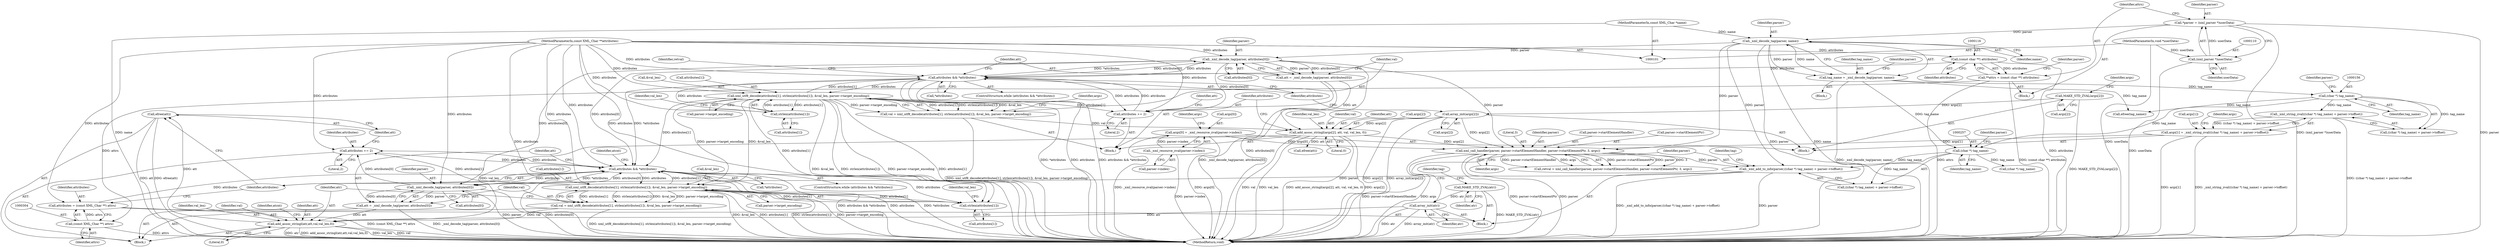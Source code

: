 digraph "0_php_dccda88f27a084bcbbb30198ace12b4e7ae961cc_6@API" {
"1000345" [label="(Call,efree(att))"];
"1000334" [label="(Call,add_assoc_stringl(atr,att,val,val_len,0))"];
"1000251" [label="(Call,array_init(atr))"];
"1000247" [label="(Call,MAKE_STD_ZVAL(atr))"];
"1000312" [label="(Call,att = _xml_decode_tag(parser, attributes[0]))"];
"1000314" [label="(Call,_xml_decode_tag(parser, attributes[0]))"];
"1000253" [label="(Call,_xml_add_to_info(parser,((char *) tag_name) + parser->toffset))"];
"1000213" [label="(Call,xml_call_handler(parser, parser->startElementHandler, parser->startElementPtr, 3, args))"];
"1000177" [label="(Call,_xml_decode_tag(parser, attributes[0]))"];
"1000133" [label="(Call,_xml_decode_tag(parser, name))"];
"1000107" [label="(Call,*parser = (xml_parser *)userData)"];
"1000109" [label="(Call,(xml_parser *)userData)"];
"1000102" [label="(MethodParameterIn,void *userData)"];
"1000103" [label="(MethodParameterIn,const XML_Char *name)"];
"1000170" [label="(Call,attributes && *attributes)"];
"1000115" [label="(Call,(const char **) attributes)"];
"1000104" [label="(MethodParameterIn,const XML_Char **attributes)"];
"1000184" [label="(Call,xml_utf8_decode(attributes[1], strlen(attributes[1]), &val_len, parser->target_encoding))"];
"1000188" [label="(Call,strlen(attributes[1]))"];
"1000205" [label="(Call,attributes += 2)"];
"1000141" [label="(Call,args[0] = _xml_resource_zval(parser->index))"];
"1000145" [label="(Call,_xml_resource_zval(parser->index))"];
"1000165" [label="(Call,array_init(args[2]))"];
"1000161" [label="(Call,MAKE_STD_ZVAL(args[2]))"];
"1000149" [label="(Call,args[1] = _xml_string_zval(((char *) tag_name) + parser->toffset))"];
"1000153" [label="(Call,_xml_string_zval(((char *) tag_name) + parser->toffset))"];
"1000155" [label="(Call,(char *) tag_name)"];
"1000131" [label="(Call,tag_name = _xml_decode_tag(parser, name))"];
"1000197" [label="(Call,add_assoc_stringl(args[2], att, val, val_len, 0))"];
"1000175" [label="(Call,att = _xml_decode_tag(parser, attributes[0]))"];
"1000182" [label="(Call,val = xml_utf8_decode(attributes[1], strlen(attributes[1]), &val_len, parser->target_encoding))"];
"1000256" [label="(Call,(char *) tag_name)"];
"1000307" [label="(Call,attributes && *attributes)"];
"1000342" [label="(Call,attributes += 2)"];
"1000321" [label="(Call,xml_utf8_decode(attributes[1], strlen(attributes[1]), &val_len, parser->target_encoding))"];
"1000325" [label="(Call,strlen(attributes[1]))"];
"1000301" [label="(Call,attributes = (const XML_Char **) attrs)"];
"1000303" [label="(Call,(const XML_Char **) attrs)"];
"1000113" [label="(Call,**attrs = (const char **) attributes)"];
"1000319" [label="(Call,val = xml_utf8_decode(attributes[1], strlen(attributes[1]), &val_len, parser->target_encoding))"];
"1000108" [label="(Identifier,parser)"];
"1000189" [label="(Call,attributes[1])"];
"1000326" [label="(Call,attributes[1])"];
"1000109" [label="(Call,(xml_parser *)userData)"];
"1000117" [label="(Identifier,attributes)"];
"1000308" [label="(Identifier,attributes)"];
"1000199" [label="(Identifier,args)"];
"1000114" [label="(Identifier,attrs)"];
"1000197" [label="(Call,add_assoc_stringl(args[2], att, val, val_len, 0))"];
"1000207" [label="(Literal,2)"];
"1000254" [label="(Identifier,parser)"];
"1000176" [label="(Identifier,att)"];
"1000131" [label="(Call,tag_name = _xml_decode_tag(parser, name))"];
"1000345" [label="(Call,efree(att))"];
"1000175" [label="(Call,att = _xml_decode_tag(parser, attributes[0]))"];
"1000161" [label="(Call,MAKE_STD_ZVAL(args[2]))"];
"1000313" [label="(Identifier,att)"];
"1000336" [label="(Identifier,att)"];
"1000218" [label="(Call,parser->startElementPtr)"];
"1000134" [label="(Identifier,parser)"];
"1000330" [label="(Identifier,val_len)"];
"1000103" [label="(MethodParameterIn,const XML_Char *name)"];
"1000162" [label="(Call,args[2])"];
"1000154" [label="(Call,((char *) tag_name) + parser->toffset)"];
"1000314" [label="(Call,_xml_decode_tag(parser, attributes[0]))"];
"1000104" [label="(MethodParameterIn,const XML_Char **attributes)"];
"1000309" [label="(Call,*attributes)"];
"1000153" [label="(Call,_xml_string_zval(((char *) tag_name) + parser->toffset))"];
"1000188" [label="(Call,strlen(attributes[1]))"];
"1000307" [label="(Call,attributes && *attributes)"];
"1000206" [label="(Identifier,attributes)"];
"1000125" [label="(Identifier,parser)"];
"1000102" [label="(MethodParameterIn,void *userData)"];
"1000204" [label="(Literal,0)"];
"1000182" [label="(Call,val = xml_utf8_decode(attributes[1], strlen(attributes[1]), &val_len, parser->target_encoding))"];
"1000179" [label="(Call,attributes[0])"];
"1000302" [label="(Identifier,attributes)"];
"1000266" [label="(Call,(char *) tag_name)"];
"1000212" [label="(Identifier,retval)"];
"1000205" [label="(Call,attributes += 2)"];
"1000174" [label="(Block,)"];
"1000253" [label="(Call,_xml_add_to_info(parser,((char *) tag_name) + parser->toffset))"];
"1000311" [label="(Block,)"];
"1000256" [label="(Call,(char *) tag_name)"];
"1000178" [label="(Identifier,parser)"];
"1000319" [label="(Call,val = xml_utf8_decode(attributes[1], strlen(attributes[1]), &val_len, parser->target_encoding))"];
"1000255" [label="(Call,((char *) tag_name) + parser->toffset)"];
"1000346" [label="(Identifier,att)"];
"1000322" [label="(Call,attributes[1])"];
"1000150" [label="(Call,args[1])"];
"1000159" [label="(Identifier,parser)"];
"1000165" [label="(Call,array_init(args[2]))"];
"1000238" [label="(Block,)"];
"1000222" [label="(Identifier,args)"];
"1000172" [label="(Call,*attributes)"];
"1000344" [label="(Literal,2)"];
"1000201" [label="(Identifier,att)"];
"1000209" [label="(Identifier,att)"];
"1000329" [label="(Call,&val_len)"];
"1000169" [label="(ControlStructure,while (attributes && *attributes))"];
"1000126" [label="(Block,)"];
"1000132" [label="(Identifier,tag_name)"];
"1000105" [label="(Block,)"];
"1000140" [label="(Block,)"];
"1000184" [label="(Call,xml_utf8_decode(attributes[1], strlen(attributes[1]), &val_len, parser->target_encoding))"];
"1000312" [label="(Call,att = _xml_decode_tag(parser, attributes[0]))"];
"1000142" [label="(Call,args[0])"];
"1000392" [label="(Call,efree(tag_name))"];
"1000315" [label="(Identifier,parser)"];
"1000221" [label="(Literal,3)"];
"1000151" [label="(Identifier,args)"];
"1000115" [label="(Call,(const char **) attributes)"];
"1000166" [label="(Call,args[2])"];
"1000325" [label="(Call,strlen(attributes[1]))"];
"1000133" [label="(Call,_xml_decode_tag(parser, name))"];
"1000113" [label="(Call,**attrs = (const char **) attributes)"];
"1000141" [label="(Call,args[0] = _xml_resource_zval(parser->index))"];
"1000193" [label="(Identifier,val_len)"];
"1000342" [label="(Call,attributes += 2)"];
"1000208" [label="(Call,efree(att))"];
"1000320" [label="(Identifier,val)"];
"1000211" [label="(Call,retval = xml_call_handler(parser, parser->startElementHandler, parser->startElementPtr, 3, args))"];
"1000263" [label="(Identifier,tag)"];
"1000335" [label="(Identifier,atr)"];
"1000198" [label="(Call,args[2])"];
"1000192" [label="(Call,&val_len)"];
"1000183" [label="(Identifier,val)"];
"1000348" [label="(Identifier,atcnt)"];
"1000334" [label="(Call,add_assoc_stringl(atr,att,val,val_len,0))"];
"1000107" [label="(Call,*parser = (xml_parser *)userData)"];
"1000214" [label="(Identifier,parser)"];
"1000185" [label="(Call,attributes[1])"];
"1000203" [label="(Identifier,val_len)"];
"1000252" [label="(Identifier,atr)"];
"1000177" [label="(Call,_xml_decode_tag(parser, attributes[0]))"];
"1000316" [label="(Call,attributes[0])"];
"1000155" [label="(Call,(char *) tag_name)"];
"1000171" [label="(Identifier,attributes)"];
"1000202" [label="(Identifier,val)"];
"1000248" [label="(Identifier,atr)"];
"1000338" [label="(Identifier,val_len)"];
"1000146" [label="(Call,parser->index)"];
"1000305" [label="(Identifier,attrs)"];
"1000343" [label="(Identifier,attributes)"];
"1000111" [label="(Identifier,userData)"];
"1000247" [label="(Call,MAKE_STD_ZVAL(atr))"];
"1000394" [label="(MethodReturn,void)"];
"1000138" [label="(Identifier,parser)"];
"1000170" [label="(Call,attributes && *attributes)"];
"1000145" [label="(Call,_xml_resource_zval(parser->index))"];
"1000163" [label="(Identifier,args)"];
"1000303" [label="(Call,(const XML_Char **) attrs)"];
"1000157" [label="(Identifier,tag_name)"];
"1000251" [label="(Call,array_init(atr))"];
"1000167" [label="(Identifier,args)"];
"1000194" [label="(Call,parser->target_encoding)"];
"1000213" [label="(Call,xml_call_handler(parser, parser->startElementHandler, parser->startElementPtr, 3, args))"];
"1000258" [label="(Identifier,tag_name)"];
"1000135" [label="(Identifier,name)"];
"1000260" [label="(Identifier,parser)"];
"1000301" [label="(Call,attributes = (const XML_Char **) attrs)"];
"1000306" [label="(ControlStructure,while (attributes && *attributes))"];
"1000149" [label="(Call,args[1] = _xml_string_zval(((char *) tag_name) + parser->toffset))"];
"1000339" [label="(Literal,0)"];
"1000337" [label="(Identifier,val)"];
"1000341" [label="(Identifier,atcnt)"];
"1000321" [label="(Call,xml_utf8_decode(attributes[1], strlen(attributes[1]), &val_len, parser->target_encoding))"];
"1000250" [label="(Identifier,tag)"];
"1000331" [label="(Call,parser->target_encoding)"];
"1000215" [label="(Call,parser->startElementHandler)"];
"1000345" -> "1000311"  [label="AST: "];
"1000345" -> "1000346"  [label="CFG: "];
"1000346" -> "1000345"  [label="AST: "];
"1000308" -> "1000345"  [label="CFG: "];
"1000345" -> "1000394"  [label="DDG: att"];
"1000345" -> "1000394"  [label="DDG: efree(att)"];
"1000334" -> "1000345"  [label="DDG: att"];
"1000334" -> "1000311"  [label="AST: "];
"1000334" -> "1000339"  [label="CFG: "];
"1000335" -> "1000334"  [label="AST: "];
"1000336" -> "1000334"  [label="AST: "];
"1000337" -> "1000334"  [label="AST: "];
"1000338" -> "1000334"  [label="AST: "];
"1000339" -> "1000334"  [label="AST: "];
"1000341" -> "1000334"  [label="CFG: "];
"1000334" -> "1000394"  [label="DDG: add_assoc_stringl(atr,att,val,val_len,0)"];
"1000334" -> "1000394"  [label="DDG: val_len"];
"1000334" -> "1000394"  [label="DDG: val"];
"1000334" -> "1000394"  [label="DDG: atr"];
"1000251" -> "1000334"  [label="DDG: atr"];
"1000312" -> "1000334"  [label="DDG: att"];
"1000319" -> "1000334"  [label="DDG: val"];
"1000197" -> "1000334"  [label="DDG: val_len"];
"1000251" -> "1000238"  [label="AST: "];
"1000251" -> "1000252"  [label="CFG: "];
"1000252" -> "1000251"  [label="AST: "];
"1000254" -> "1000251"  [label="CFG: "];
"1000251" -> "1000394"  [label="DDG: array_init(atr)"];
"1000251" -> "1000394"  [label="DDG: atr"];
"1000247" -> "1000251"  [label="DDG: atr"];
"1000247" -> "1000238"  [label="AST: "];
"1000247" -> "1000248"  [label="CFG: "];
"1000248" -> "1000247"  [label="AST: "];
"1000250" -> "1000247"  [label="CFG: "];
"1000247" -> "1000394"  [label="DDG: MAKE_STD_ZVAL(atr)"];
"1000312" -> "1000311"  [label="AST: "];
"1000312" -> "1000314"  [label="CFG: "];
"1000313" -> "1000312"  [label="AST: "];
"1000314" -> "1000312"  [label="AST: "];
"1000320" -> "1000312"  [label="CFG: "];
"1000312" -> "1000394"  [label="DDG: _xml_decode_tag(parser, attributes[0])"];
"1000314" -> "1000312"  [label="DDG: parser"];
"1000314" -> "1000312"  [label="DDG: attributes[0]"];
"1000314" -> "1000316"  [label="CFG: "];
"1000315" -> "1000314"  [label="AST: "];
"1000316" -> "1000314"  [label="AST: "];
"1000314" -> "1000394"  [label="DDG: attributes[0]"];
"1000314" -> "1000394"  [label="DDG: parser"];
"1000314" -> "1000307"  [label="DDG: attributes[0]"];
"1000253" -> "1000314"  [label="DDG: parser"];
"1000307" -> "1000314"  [label="DDG: *attributes"];
"1000307" -> "1000314"  [label="DDG: attributes"];
"1000177" -> "1000314"  [label="DDG: attributes[0]"];
"1000104" -> "1000314"  [label="DDG: attributes"];
"1000314" -> "1000342"  [label="DDG: attributes[0]"];
"1000253" -> "1000238"  [label="AST: "];
"1000253" -> "1000255"  [label="CFG: "];
"1000254" -> "1000253"  [label="AST: "];
"1000255" -> "1000253"  [label="AST: "];
"1000263" -> "1000253"  [label="CFG: "];
"1000253" -> "1000394"  [label="DDG: _xml_add_to_info(parser,((char *) tag_name) + parser->toffset)"];
"1000253" -> "1000394"  [label="DDG: parser"];
"1000213" -> "1000253"  [label="DDG: parser"];
"1000133" -> "1000253"  [label="DDG: parser"];
"1000256" -> "1000253"  [label="DDG: tag_name"];
"1000213" -> "1000211"  [label="AST: "];
"1000213" -> "1000222"  [label="CFG: "];
"1000214" -> "1000213"  [label="AST: "];
"1000215" -> "1000213"  [label="AST: "];
"1000218" -> "1000213"  [label="AST: "];
"1000221" -> "1000213"  [label="AST: "];
"1000222" -> "1000213"  [label="AST: "];
"1000211" -> "1000213"  [label="CFG: "];
"1000213" -> "1000394"  [label="DDG: parser"];
"1000213" -> "1000394"  [label="DDG: parser->startElementPtr"];
"1000213" -> "1000394"  [label="DDG: args"];
"1000213" -> "1000394"  [label="DDG: parser->startElementHandler"];
"1000213" -> "1000211"  [label="DDG: parser->startElementPtr"];
"1000213" -> "1000211"  [label="DDG: parser"];
"1000213" -> "1000211"  [label="DDG: 3"];
"1000213" -> "1000211"  [label="DDG: parser->startElementHandler"];
"1000213" -> "1000211"  [label="DDG: args"];
"1000177" -> "1000213"  [label="DDG: parser"];
"1000133" -> "1000213"  [label="DDG: parser"];
"1000141" -> "1000213"  [label="DDG: args[0]"];
"1000165" -> "1000213"  [label="DDG: args[2]"];
"1000149" -> "1000213"  [label="DDG: args[1]"];
"1000197" -> "1000213"  [label="DDG: args[2]"];
"1000177" -> "1000175"  [label="AST: "];
"1000177" -> "1000179"  [label="CFG: "];
"1000178" -> "1000177"  [label="AST: "];
"1000179" -> "1000177"  [label="AST: "];
"1000175" -> "1000177"  [label="CFG: "];
"1000177" -> "1000394"  [label="DDG: attributes[0]"];
"1000177" -> "1000170"  [label="DDG: attributes[0]"];
"1000177" -> "1000175"  [label="DDG: parser"];
"1000177" -> "1000175"  [label="DDG: attributes[0]"];
"1000133" -> "1000177"  [label="DDG: parser"];
"1000170" -> "1000177"  [label="DDG: *attributes"];
"1000170" -> "1000177"  [label="DDG: attributes"];
"1000104" -> "1000177"  [label="DDG: attributes"];
"1000177" -> "1000205"  [label="DDG: attributes[0]"];
"1000177" -> "1000307"  [label="DDG: attributes[0]"];
"1000133" -> "1000131"  [label="AST: "];
"1000133" -> "1000135"  [label="CFG: "];
"1000134" -> "1000133"  [label="AST: "];
"1000135" -> "1000133"  [label="AST: "];
"1000131" -> "1000133"  [label="CFG: "];
"1000133" -> "1000394"  [label="DDG: parser"];
"1000133" -> "1000394"  [label="DDG: name"];
"1000133" -> "1000131"  [label="DDG: parser"];
"1000133" -> "1000131"  [label="DDG: name"];
"1000107" -> "1000133"  [label="DDG: parser"];
"1000103" -> "1000133"  [label="DDG: name"];
"1000107" -> "1000105"  [label="AST: "];
"1000107" -> "1000109"  [label="CFG: "];
"1000108" -> "1000107"  [label="AST: "];
"1000109" -> "1000107"  [label="AST: "];
"1000114" -> "1000107"  [label="CFG: "];
"1000107" -> "1000394"  [label="DDG: parser"];
"1000107" -> "1000394"  [label="DDG: (xml_parser *)userData"];
"1000109" -> "1000107"  [label="DDG: userData"];
"1000109" -> "1000111"  [label="CFG: "];
"1000110" -> "1000109"  [label="AST: "];
"1000111" -> "1000109"  [label="AST: "];
"1000109" -> "1000394"  [label="DDG: userData"];
"1000102" -> "1000109"  [label="DDG: userData"];
"1000102" -> "1000101"  [label="AST: "];
"1000102" -> "1000394"  [label="DDG: userData"];
"1000103" -> "1000101"  [label="AST: "];
"1000103" -> "1000394"  [label="DDG: name"];
"1000170" -> "1000169"  [label="AST: "];
"1000170" -> "1000171"  [label="CFG: "];
"1000170" -> "1000172"  [label="CFG: "];
"1000171" -> "1000170"  [label="AST: "];
"1000172" -> "1000170"  [label="AST: "];
"1000176" -> "1000170"  [label="CFG: "];
"1000212" -> "1000170"  [label="CFG: "];
"1000170" -> "1000394"  [label="DDG: *attributes"];
"1000170" -> "1000394"  [label="DDG: attributes"];
"1000170" -> "1000394"  [label="DDG: attributes && *attributes"];
"1000115" -> "1000170"  [label="DDG: attributes"];
"1000184" -> "1000170"  [label="DDG: attributes[1]"];
"1000205" -> "1000170"  [label="DDG: attributes"];
"1000104" -> "1000170"  [label="DDG: attributes"];
"1000170" -> "1000184"  [label="DDG: attributes"];
"1000170" -> "1000188"  [label="DDG: attributes"];
"1000170" -> "1000205"  [label="DDG: attributes"];
"1000170" -> "1000307"  [label="DDG: *attributes"];
"1000115" -> "1000113"  [label="AST: "];
"1000115" -> "1000117"  [label="CFG: "];
"1000116" -> "1000115"  [label="AST: "];
"1000117" -> "1000115"  [label="AST: "];
"1000113" -> "1000115"  [label="CFG: "];
"1000115" -> "1000394"  [label="DDG: attributes"];
"1000115" -> "1000113"  [label="DDG: attributes"];
"1000104" -> "1000115"  [label="DDG: attributes"];
"1000104" -> "1000101"  [label="AST: "];
"1000104" -> "1000394"  [label="DDG: attributes"];
"1000104" -> "1000184"  [label="DDG: attributes"];
"1000104" -> "1000188"  [label="DDG: attributes"];
"1000104" -> "1000205"  [label="DDG: attributes"];
"1000104" -> "1000301"  [label="DDG: attributes"];
"1000104" -> "1000307"  [label="DDG: attributes"];
"1000104" -> "1000321"  [label="DDG: attributes"];
"1000104" -> "1000325"  [label="DDG: attributes"];
"1000104" -> "1000342"  [label="DDG: attributes"];
"1000184" -> "1000182"  [label="AST: "];
"1000184" -> "1000194"  [label="CFG: "];
"1000185" -> "1000184"  [label="AST: "];
"1000188" -> "1000184"  [label="AST: "];
"1000192" -> "1000184"  [label="AST: "];
"1000194" -> "1000184"  [label="AST: "];
"1000182" -> "1000184"  [label="CFG: "];
"1000184" -> "1000394"  [label="DDG: strlen(attributes[1])"];
"1000184" -> "1000394"  [label="DDG: parser->target_encoding"];
"1000184" -> "1000394"  [label="DDG: attributes[1]"];
"1000184" -> "1000394"  [label="DDG: &val_len"];
"1000184" -> "1000182"  [label="DDG: attributes[1]"];
"1000184" -> "1000182"  [label="DDG: strlen(attributes[1])"];
"1000184" -> "1000182"  [label="DDG: &val_len"];
"1000184" -> "1000182"  [label="DDG: parser->target_encoding"];
"1000188" -> "1000184"  [label="DDG: attributes[1]"];
"1000184" -> "1000188"  [label="DDG: attributes[1]"];
"1000184" -> "1000205"  [label="DDG: attributes[1]"];
"1000184" -> "1000307"  [label="DDG: attributes[1]"];
"1000184" -> "1000325"  [label="DDG: attributes[1]"];
"1000184" -> "1000321"  [label="DDG: &val_len"];
"1000184" -> "1000321"  [label="DDG: parser->target_encoding"];
"1000188" -> "1000189"  [label="CFG: "];
"1000189" -> "1000188"  [label="AST: "];
"1000193" -> "1000188"  [label="CFG: "];
"1000205" -> "1000174"  [label="AST: "];
"1000205" -> "1000207"  [label="CFG: "];
"1000206" -> "1000205"  [label="AST: "];
"1000207" -> "1000205"  [label="AST: "];
"1000209" -> "1000205"  [label="CFG: "];
"1000141" -> "1000140"  [label="AST: "];
"1000141" -> "1000145"  [label="CFG: "];
"1000142" -> "1000141"  [label="AST: "];
"1000145" -> "1000141"  [label="AST: "];
"1000151" -> "1000141"  [label="CFG: "];
"1000141" -> "1000394"  [label="DDG: args[0]"];
"1000141" -> "1000394"  [label="DDG: _xml_resource_zval(parser->index)"];
"1000145" -> "1000141"  [label="DDG: parser->index"];
"1000145" -> "1000146"  [label="CFG: "];
"1000146" -> "1000145"  [label="AST: "];
"1000145" -> "1000394"  [label="DDG: parser->index"];
"1000165" -> "1000140"  [label="AST: "];
"1000165" -> "1000166"  [label="CFG: "];
"1000166" -> "1000165"  [label="AST: "];
"1000171" -> "1000165"  [label="CFG: "];
"1000165" -> "1000394"  [label="DDG: args[2]"];
"1000165" -> "1000394"  [label="DDG: array_init(args[2])"];
"1000161" -> "1000165"  [label="DDG: args[2]"];
"1000165" -> "1000197"  [label="DDG: args[2]"];
"1000161" -> "1000140"  [label="AST: "];
"1000161" -> "1000162"  [label="CFG: "];
"1000162" -> "1000161"  [label="AST: "];
"1000167" -> "1000161"  [label="CFG: "];
"1000161" -> "1000394"  [label="DDG: MAKE_STD_ZVAL(args[2])"];
"1000149" -> "1000140"  [label="AST: "];
"1000149" -> "1000153"  [label="CFG: "];
"1000150" -> "1000149"  [label="AST: "];
"1000153" -> "1000149"  [label="AST: "];
"1000163" -> "1000149"  [label="CFG: "];
"1000149" -> "1000394"  [label="DDG: _xml_string_zval(((char *) tag_name) + parser->toffset)"];
"1000149" -> "1000394"  [label="DDG: args[1]"];
"1000153" -> "1000149"  [label="DDG: ((char *) tag_name) + parser->toffset"];
"1000153" -> "1000154"  [label="CFG: "];
"1000154" -> "1000153"  [label="AST: "];
"1000153" -> "1000394"  [label="DDG: ((char *) tag_name) + parser->toffset"];
"1000155" -> "1000153"  [label="DDG: tag_name"];
"1000155" -> "1000154"  [label="AST: "];
"1000155" -> "1000157"  [label="CFG: "];
"1000156" -> "1000155"  [label="AST: "];
"1000157" -> "1000155"  [label="AST: "];
"1000159" -> "1000155"  [label="CFG: "];
"1000155" -> "1000154"  [label="DDG: tag_name"];
"1000131" -> "1000155"  [label="DDG: tag_name"];
"1000155" -> "1000256"  [label="DDG: tag_name"];
"1000155" -> "1000392"  [label="DDG: tag_name"];
"1000131" -> "1000126"  [label="AST: "];
"1000132" -> "1000131"  [label="AST: "];
"1000138" -> "1000131"  [label="CFG: "];
"1000131" -> "1000394"  [label="DDG: _xml_decode_tag(parser, name)"];
"1000131" -> "1000256"  [label="DDG: tag_name"];
"1000131" -> "1000392"  [label="DDG: tag_name"];
"1000197" -> "1000174"  [label="AST: "];
"1000197" -> "1000204"  [label="CFG: "];
"1000198" -> "1000197"  [label="AST: "];
"1000201" -> "1000197"  [label="AST: "];
"1000202" -> "1000197"  [label="AST: "];
"1000203" -> "1000197"  [label="AST: "];
"1000204" -> "1000197"  [label="AST: "];
"1000206" -> "1000197"  [label="CFG: "];
"1000197" -> "1000394"  [label="DDG: val_len"];
"1000197" -> "1000394"  [label="DDG: add_assoc_stringl(args[2], att, val, val_len, 0)"];
"1000197" -> "1000394"  [label="DDG: args[2]"];
"1000197" -> "1000394"  [label="DDG: val"];
"1000175" -> "1000197"  [label="DDG: att"];
"1000182" -> "1000197"  [label="DDG: val"];
"1000197" -> "1000208"  [label="DDG: att"];
"1000175" -> "1000174"  [label="AST: "];
"1000176" -> "1000175"  [label="AST: "];
"1000183" -> "1000175"  [label="CFG: "];
"1000175" -> "1000394"  [label="DDG: _xml_decode_tag(parser, attributes[0])"];
"1000182" -> "1000174"  [label="AST: "];
"1000183" -> "1000182"  [label="AST: "];
"1000199" -> "1000182"  [label="CFG: "];
"1000182" -> "1000394"  [label="DDG: xml_utf8_decode(attributes[1], strlen(attributes[1]), &val_len, parser->target_encoding)"];
"1000256" -> "1000255"  [label="AST: "];
"1000256" -> "1000258"  [label="CFG: "];
"1000257" -> "1000256"  [label="AST: "];
"1000258" -> "1000256"  [label="AST: "];
"1000260" -> "1000256"  [label="CFG: "];
"1000256" -> "1000255"  [label="DDG: tag_name"];
"1000256" -> "1000266"  [label="DDG: tag_name"];
"1000307" -> "1000306"  [label="AST: "];
"1000307" -> "1000308"  [label="CFG: "];
"1000307" -> "1000309"  [label="CFG: "];
"1000308" -> "1000307"  [label="AST: "];
"1000309" -> "1000307"  [label="AST: "];
"1000313" -> "1000307"  [label="CFG: "];
"1000348" -> "1000307"  [label="CFG: "];
"1000307" -> "1000394"  [label="DDG: *attributes"];
"1000307" -> "1000394"  [label="DDG: attributes && *attributes"];
"1000307" -> "1000394"  [label="DDG: attributes"];
"1000342" -> "1000307"  [label="DDG: attributes"];
"1000301" -> "1000307"  [label="DDG: attributes"];
"1000321" -> "1000307"  [label="DDG: attributes[1]"];
"1000307" -> "1000321"  [label="DDG: attributes"];
"1000307" -> "1000325"  [label="DDG: attributes"];
"1000307" -> "1000342"  [label="DDG: attributes"];
"1000342" -> "1000311"  [label="AST: "];
"1000342" -> "1000344"  [label="CFG: "];
"1000343" -> "1000342"  [label="AST: "];
"1000344" -> "1000342"  [label="AST: "];
"1000346" -> "1000342"  [label="CFG: "];
"1000321" -> "1000342"  [label="DDG: attributes[1]"];
"1000321" -> "1000319"  [label="AST: "];
"1000321" -> "1000331"  [label="CFG: "];
"1000322" -> "1000321"  [label="AST: "];
"1000325" -> "1000321"  [label="AST: "];
"1000329" -> "1000321"  [label="AST: "];
"1000331" -> "1000321"  [label="AST: "];
"1000319" -> "1000321"  [label="CFG: "];
"1000321" -> "1000394"  [label="DDG: parser->target_encoding"];
"1000321" -> "1000394"  [label="DDG: &val_len"];
"1000321" -> "1000394"  [label="DDG: attributes[1]"];
"1000321" -> "1000394"  [label="DDG: strlen(attributes[1])"];
"1000321" -> "1000319"  [label="DDG: attributes[1]"];
"1000321" -> "1000319"  [label="DDG: strlen(attributes[1])"];
"1000321" -> "1000319"  [label="DDG: &val_len"];
"1000321" -> "1000319"  [label="DDG: parser->target_encoding"];
"1000325" -> "1000321"  [label="DDG: attributes[1]"];
"1000321" -> "1000325"  [label="DDG: attributes[1]"];
"1000325" -> "1000326"  [label="CFG: "];
"1000326" -> "1000325"  [label="AST: "];
"1000330" -> "1000325"  [label="CFG: "];
"1000301" -> "1000238"  [label="AST: "];
"1000301" -> "1000303"  [label="CFG: "];
"1000302" -> "1000301"  [label="AST: "];
"1000303" -> "1000301"  [label="AST: "];
"1000308" -> "1000301"  [label="CFG: "];
"1000301" -> "1000394"  [label="DDG: (const XML_Char **) attrs"];
"1000303" -> "1000301"  [label="DDG: attrs"];
"1000303" -> "1000305"  [label="CFG: "];
"1000304" -> "1000303"  [label="AST: "];
"1000305" -> "1000303"  [label="AST: "];
"1000303" -> "1000394"  [label="DDG: attrs"];
"1000113" -> "1000303"  [label="DDG: attrs"];
"1000113" -> "1000105"  [label="AST: "];
"1000114" -> "1000113"  [label="AST: "];
"1000125" -> "1000113"  [label="CFG: "];
"1000113" -> "1000394"  [label="DDG: attrs"];
"1000113" -> "1000394"  [label="DDG: (const char **) attributes"];
"1000319" -> "1000311"  [label="AST: "];
"1000320" -> "1000319"  [label="AST: "];
"1000335" -> "1000319"  [label="CFG: "];
"1000319" -> "1000394"  [label="DDG: xml_utf8_decode(attributes[1], strlen(attributes[1]), &val_len, parser->target_encoding)"];
}
